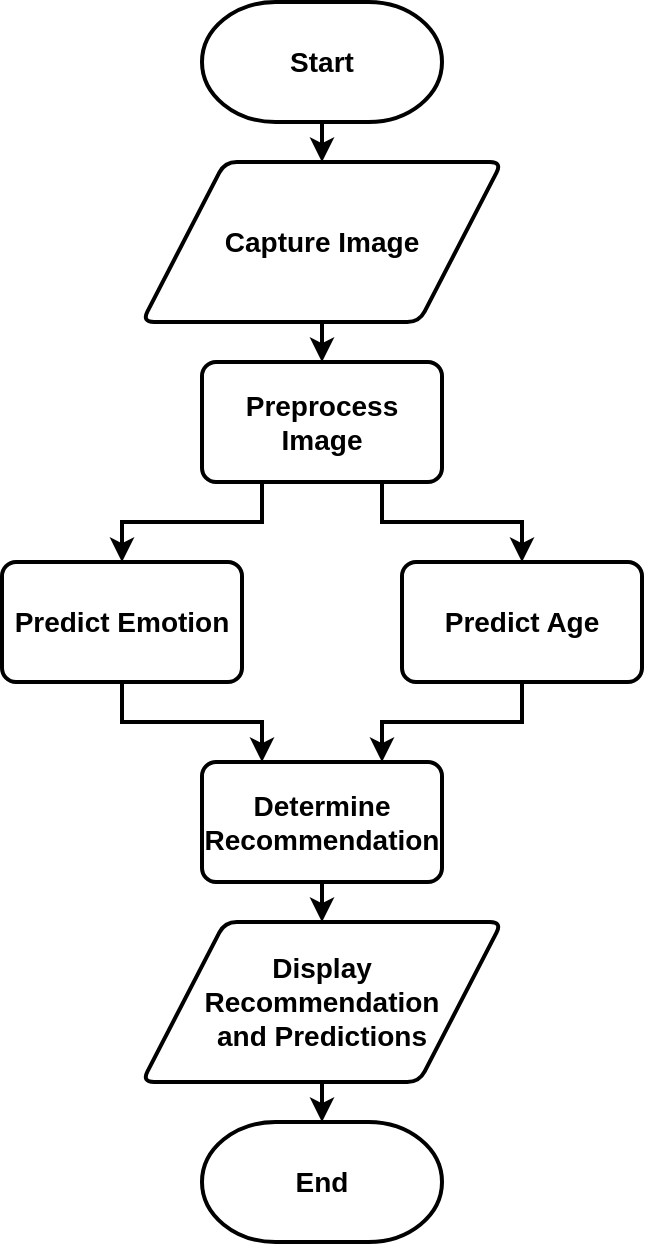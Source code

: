 <mxfile version="16.1.2" type="device"><diagram id="AfWZgTdZmjTdrtWTmFLy" name="Page-1"><mxGraphModel dx="1038" dy="641" grid="1" gridSize="10" guides="1" tooltips="1" connect="1" arrows="1" fold="1" page="1" pageScale="1" pageWidth="850" pageHeight="1100" math="0" shadow="0"><root><mxCell id="0"/><mxCell id="1" parent="0"/><mxCell id="v1tYK9sblIKFAjYwLMDj-17" style="edgeStyle=orthogonalEdgeStyle;rounded=0;orthogonalLoop=1;jettySize=auto;html=1;exitX=0.5;exitY=1;exitDx=0;exitDy=0;exitPerimeter=0;entryX=0.5;entryY=0;entryDx=0;entryDy=0;strokeWidth=2;" edge="1" parent="1" source="v1tYK9sblIKFAjYwLMDj-9" target="v1tYK9sblIKFAjYwLMDj-11"><mxGeometry relative="1" as="geometry"/></mxCell><mxCell id="v1tYK9sblIKFAjYwLMDj-9" value="Start" style="strokeWidth=2;html=1;shape=mxgraph.flowchart.terminator;whiteSpace=wrap;fontStyle=1;fontSize=14;" vertex="1" parent="1"><mxGeometry x="260" y="40" width="120" height="60" as="geometry"/></mxCell><mxCell id="v1tYK9sblIKFAjYwLMDj-10" value="End" style="strokeWidth=2;html=1;shape=mxgraph.flowchart.terminator;whiteSpace=wrap;fontStyle=1;fontSize=14;" vertex="1" parent="1"><mxGeometry x="260" y="600" width="120" height="60" as="geometry"/></mxCell><mxCell id="v1tYK9sblIKFAjYwLMDj-18" style="edgeStyle=orthogonalEdgeStyle;rounded=0;orthogonalLoop=1;jettySize=auto;html=1;exitX=0.5;exitY=1;exitDx=0;exitDy=0;entryX=0.5;entryY=0;entryDx=0;entryDy=0;strokeWidth=2;" edge="1" parent="1" source="v1tYK9sblIKFAjYwLMDj-11" target="v1tYK9sblIKFAjYwLMDj-15"><mxGeometry relative="1" as="geometry"/></mxCell><mxCell id="v1tYK9sblIKFAjYwLMDj-11" value="Capture Image" style="shape=parallelogram;html=1;strokeWidth=2;perimeter=parallelogramPerimeter;whiteSpace=wrap;rounded=1;arcSize=12;size=0.23;fontStyle=1;fontSize=14;" vertex="1" parent="1"><mxGeometry x="230" y="120" width="180" height="80" as="geometry"/></mxCell><mxCell id="v1tYK9sblIKFAjYwLMDj-24" style="edgeStyle=orthogonalEdgeStyle;rounded=0;orthogonalLoop=1;jettySize=auto;html=1;exitX=0.5;exitY=1;exitDx=0;exitDy=0;entryX=0.5;entryY=0;entryDx=0;entryDy=0;entryPerimeter=0;strokeWidth=2;" edge="1" parent="1" source="v1tYK9sblIKFAjYwLMDj-12" target="v1tYK9sblIKFAjYwLMDj-10"><mxGeometry relative="1" as="geometry"/></mxCell><mxCell id="v1tYK9sblIKFAjYwLMDj-12" value="Display &lt;br style=&quot;font-size: 14px;&quot;&gt;Recommendation &lt;br style=&quot;font-size: 14px;&quot;&gt;and Predictions" style="shape=parallelogram;html=1;strokeWidth=2;perimeter=parallelogramPerimeter;whiteSpace=wrap;rounded=1;arcSize=12;size=0.23;fontStyle=1;fontSize=14;" vertex="1" parent="1"><mxGeometry x="230" y="500" width="180" height="80" as="geometry"/></mxCell><mxCell id="v1tYK9sblIKFAjYwLMDj-23" style="edgeStyle=orthogonalEdgeStyle;rounded=0;orthogonalLoop=1;jettySize=auto;html=1;exitX=0.5;exitY=1;exitDx=0;exitDy=0;entryX=0.5;entryY=0;entryDx=0;entryDy=0;strokeWidth=2;" edge="1" parent="1" source="v1tYK9sblIKFAjYwLMDj-13" target="v1tYK9sblIKFAjYwLMDj-12"><mxGeometry relative="1" as="geometry"/></mxCell><mxCell id="v1tYK9sblIKFAjYwLMDj-13" value="Determine Recommendation" style="rounded=1;whiteSpace=wrap;html=1;absoluteArcSize=1;arcSize=14;strokeWidth=2;fontStyle=1;fontSize=14;" vertex="1" parent="1"><mxGeometry x="260" y="420" width="120" height="60" as="geometry"/></mxCell><mxCell id="v1tYK9sblIKFAjYwLMDj-22" style="edgeStyle=orthogonalEdgeStyle;rounded=0;orthogonalLoop=1;jettySize=auto;html=1;exitX=0.5;exitY=1;exitDx=0;exitDy=0;entryX=0.75;entryY=0;entryDx=0;entryDy=0;strokeWidth=2;" edge="1" parent="1" source="v1tYK9sblIKFAjYwLMDj-14" target="v1tYK9sblIKFAjYwLMDj-13"><mxGeometry relative="1" as="geometry"/></mxCell><mxCell id="v1tYK9sblIKFAjYwLMDj-14" value="Predict Age" style="rounded=1;whiteSpace=wrap;html=1;absoluteArcSize=1;arcSize=14;strokeWidth=2;fontStyle=1;fontSize=14;" vertex="1" parent="1"><mxGeometry x="360" y="320" width="120" height="60" as="geometry"/></mxCell><mxCell id="v1tYK9sblIKFAjYwLMDj-19" style="edgeStyle=orthogonalEdgeStyle;rounded=0;orthogonalLoop=1;jettySize=auto;html=1;exitX=0.75;exitY=1;exitDx=0;exitDy=0;entryX=0.5;entryY=0;entryDx=0;entryDy=0;strokeWidth=2;" edge="1" parent="1" source="v1tYK9sblIKFAjYwLMDj-15" target="v1tYK9sblIKFAjYwLMDj-14"><mxGeometry relative="1" as="geometry"/></mxCell><mxCell id="v1tYK9sblIKFAjYwLMDj-20" style="edgeStyle=orthogonalEdgeStyle;rounded=0;orthogonalLoop=1;jettySize=auto;html=1;exitX=0.25;exitY=1;exitDx=0;exitDy=0;entryX=0.5;entryY=0;entryDx=0;entryDy=0;strokeWidth=2;" edge="1" parent="1" source="v1tYK9sblIKFAjYwLMDj-15" target="v1tYK9sblIKFAjYwLMDj-16"><mxGeometry relative="1" as="geometry"/></mxCell><mxCell id="v1tYK9sblIKFAjYwLMDj-15" value="Preprocess&lt;br style=&quot;font-size: 14px;&quot;&gt;Image" style="rounded=1;whiteSpace=wrap;html=1;absoluteArcSize=1;arcSize=14;strokeWidth=2;fontStyle=1;fontSize=14;" vertex="1" parent="1"><mxGeometry x="260" y="220" width="120" height="60" as="geometry"/></mxCell><mxCell id="v1tYK9sblIKFAjYwLMDj-21" style="edgeStyle=orthogonalEdgeStyle;rounded=0;orthogonalLoop=1;jettySize=auto;html=1;exitX=0.5;exitY=1;exitDx=0;exitDy=0;entryX=0.25;entryY=0;entryDx=0;entryDy=0;strokeWidth=2;" edge="1" parent="1" source="v1tYK9sblIKFAjYwLMDj-16" target="v1tYK9sblIKFAjYwLMDj-13"><mxGeometry relative="1" as="geometry"/></mxCell><mxCell id="v1tYK9sblIKFAjYwLMDj-16" value="Predict Emotion" style="rounded=1;whiteSpace=wrap;html=1;absoluteArcSize=1;arcSize=14;strokeWidth=2;fontStyle=1;fontSize=14;" vertex="1" parent="1"><mxGeometry x="160" y="320" width="120" height="60" as="geometry"/></mxCell></root></mxGraphModel></diagram></mxfile>